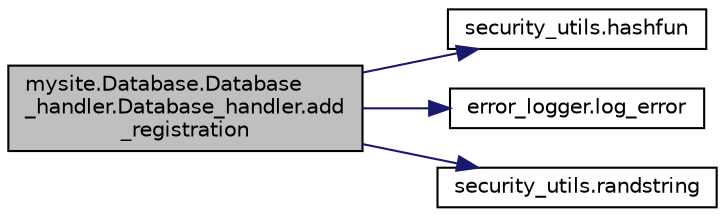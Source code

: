 digraph "mysite.Database.Database_handler.Database_handler.add_registration"
{
 // LATEX_PDF_SIZE
  edge [fontname="Helvetica",fontsize="10",labelfontname="Helvetica",labelfontsize="10"];
  node [fontname="Helvetica",fontsize="10",shape=record];
  rankdir="LR";
  Node1 [label="mysite.Database.Database\l_handler.Database_handler.add\l_registration",height=0.2,width=0.4,color="black", fillcolor="grey75", style="filled", fontcolor="black",tooltip="Registration Methods."];
  Node1 -> Node2 [color="midnightblue",fontsize="10",style="solid",fontname="Helvetica"];
  Node2 [label="security_utils.hashfun",height=0.2,width=0.4,color="black", fillcolor="white", style="filled",URL="$namespacesecurity__utils.html#af213aa99fdea93a4f37691a5052f1b9c",tooltip=" "];
  Node1 -> Node3 [color="midnightblue",fontsize="10",style="solid",fontname="Helvetica"];
  Node3 [label="error_logger.log_error",height=0.2,width=0.4,color="black", fillcolor="white", style="filled",URL="$namespaceerror__logger.html#af09319fc4e67533f62f9e92a63a351d6",tooltip=" "];
  Node1 -> Node4 [color="midnightblue",fontsize="10",style="solid",fontname="Helvetica"];
  Node4 [label="security_utils.randstring",height=0.2,width=0.4,color="black", fillcolor="white", style="filled",URL="$namespacesecurity__utils.html#a4aed6d19dc06e65482b982cab641edad",tooltip=" "];
}
